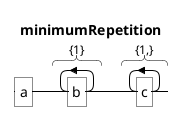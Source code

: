 @startregex
'this file is created by Mindolph at 2025-03-30 13:37:31
title minimumRepetition
ab{1}c{1,}
@endregex
